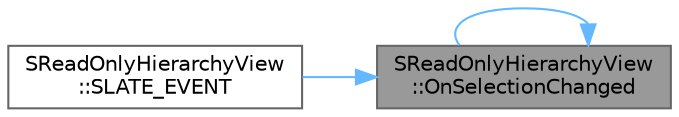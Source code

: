 digraph "SReadOnlyHierarchyView::OnSelectionChanged"
{
 // INTERACTIVE_SVG=YES
 // LATEX_PDF_SIZE
  bgcolor="transparent";
  edge [fontname=Helvetica,fontsize=10,labelfontname=Helvetica,labelfontsize=10];
  node [fontname=Helvetica,fontsize=10,shape=box,height=0.2,width=0.4];
  rankdir="RL";
  Node1 [id="Node000001",label="SReadOnlyHierarchyView\l::OnSelectionChanged",height=0.2,width=0.4,color="gray40", fillcolor="grey60", style="filled", fontcolor="black",tooltip=" "];
  Node1 -> Node1 [id="edge1_Node000001_Node000001",dir="back",color="steelblue1",style="solid",tooltip=" "];
  Node1 -> Node2 [id="edge2_Node000001_Node000002",dir="back",color="steelblue1",style="solid",tooltip=" "];
  Node2 [id="Node000002",label="SReadOnlyHierarchyView\l::SLATE_EVENT",height=0.2,width=0.4,color="grey40", fillcolor="white", style="filled",URL="$dd/da2/classSReadOnlyHierarchyView.html#a700fc408c0d73573e533608f917da1f4",tooltip=" "];
}
